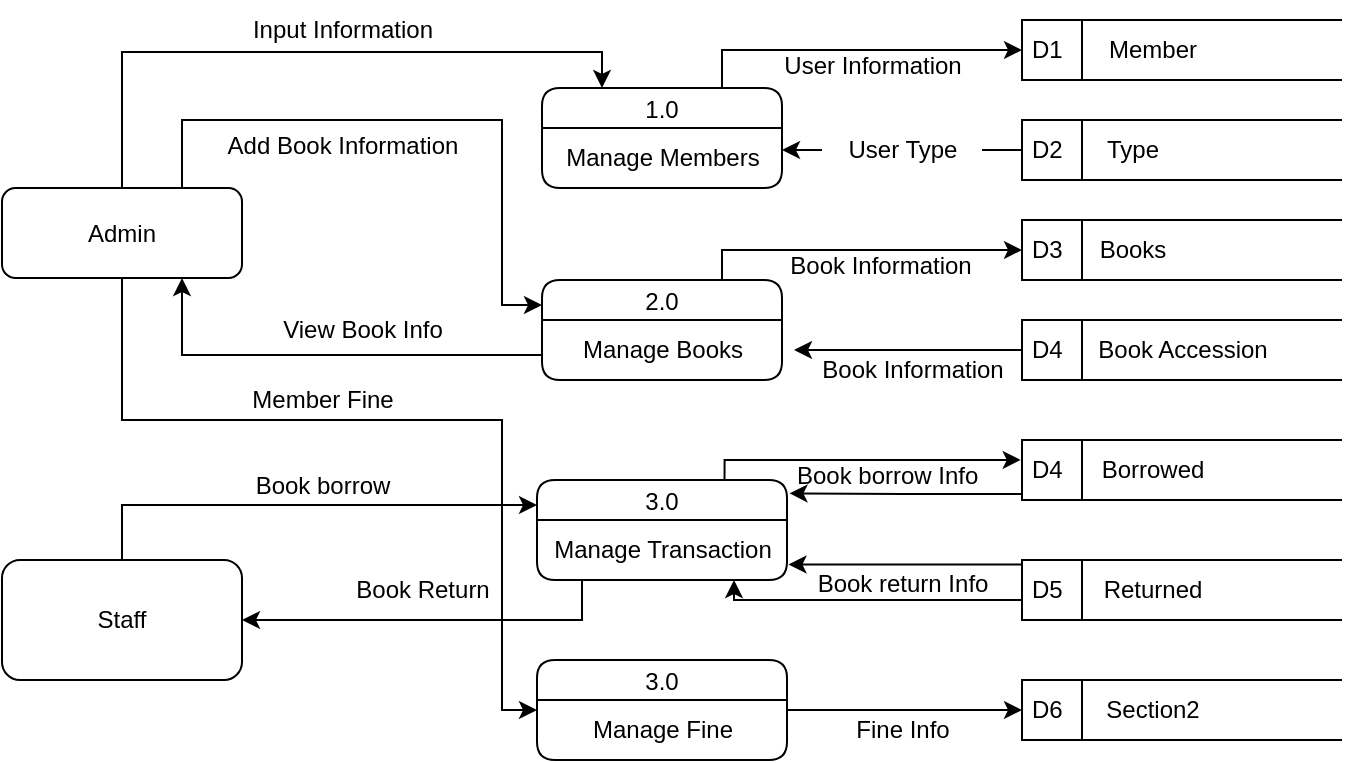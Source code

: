 <mxfile version="22.1.3" type="github">
  <diagram name="Page-1" id="CFHb4FXrexWo8pa2X_ir">
    <mxGraphModel dx="838" dy="446" grid="1" gridSize="10" guides="1" tooltips="1" connect="1" arrows="1" fold="1" page="1" pageScale="1" pageWidth="850" pageHeight="1100" math="0" shadow="0">
      <root>
        <mxCell id="0" />
        <mxCell id="1" parent="0" />
        <mxCell id="7Qbx5zO968uQRB1o4zv0-1" value="D1" style="html=1;dashed=0;whiteSpace=wrap;shape=mxgraph.dfd.dataStoreID;align=left;spacingLeft=3;points=[[0,0],[0.5,0],[1,0],[0,0.5],[1,0.5],[0,1],[0.5,1],[1,1]];" parent="1" vertex="1">
          <mxGeometry x="600" y="80" width="160" height="30" as="geometry" />
        </mxCell>
        <mxCell id="7Qbx5zO968uQRB1o4zv0-2" value="D2" style="html=1;dashed=0;whiteSpace=wrap;shape=mxgraph.dfd.dataStoreID;align=left;spacingLeft=3;points=[[0,0],[0.5,0],[1,0],[0,0.5],[1,0.5],[0,1],[0.5,1],[1,1]];" parent="1" vertex="1">
          <mxGeometry x="600" y="130" width="160" height="30" as="geometry" />
        </mxCell>
        <mxCell id="0t3XXNThO6eyCNNqy7yt-6" style="edgeStyle=orthogonalEdgeStyle;rounded=0;orthogonalLoop=1;jettySize=auto;html=1;exitX=0.75;exitY=0;exitDx=0;exitDy=0;" parent="1" source="7Qbx5zO968uQRB1o4zv0-12" target="7Qbx5zO968uQRB1o4zv0-1" edge="1">
          <mxGeometry relative="1" as="geometry">
            <Array as="points">
              <mxPoint x="450" y="95" />
            </Array>
          </mxGeometry>
        </mxCell>
        <mxCell id="7Qbx5zO968uQRB1o4zv0-12" value="1.0" style="swimlane;fontStyle=0;childLayout=stackLayout;horizontal=1;startSize=20;fillColor=#ffffff;horizontalStack=0;resizeParent=1;resizeParentMax=0;resizeLast=0;collapsible=0;marginBottom=0;swimlaneFillColor=#ffffff;rounded=1;" parent="1" vertex="1">
          <mxGeometry x="360" y="114" width="120" height="50" as="geometry" />
        </mxCell>
        <mxCell id="7Qbx5zO968uQRB1o4zv0-13" value="Manage Members" style="text;html=1;align=center;verticalAlign=middle;resizable=0;points=[];autosize=1;strokeColor=none;fillColor=none;" parent="7Qbx5zO968uQRB1o4zv0-12" vertex="1">
          <mxGeometry y="20" width="120" height="30" as="geometry" />
        </mxCell>
        <mxCell id="0t3XXNThO6eyCNNqy7yt-2" style="edgeStyle=orthogonalEdgeStyle;rounded=0;orthogonalLoop=1;jettySize=auto;html=1;exitX=0.75;exitY=0;exitDx=0;exitDy=0;entryX=0.25;entryY=0;entryDx=0;entryDy=0;" parent="1" source="0t3XXNThO6eyCNNqy7yt-1" target="7Qbx5zO968uQRB1o4zv0-12" edge="1">
          <mxGeometry relative="1" as="geometry">
            <Array as="points">
              <mxPoint x="150" y="164" />
              <mxPoint x="150" y="96" />
              <mxPoint x="390" y="96" />
            </Array>
          </mxGeometry>
        </mxCell>
        <mxCell id="g6BLfkCydCbi50HQdRzW-6" style="edgeStyle=orthogonalEdgeStyle;rounded=0;orthogonalLoop=1;jettySize=auto;html=1;exitX=0.75;exitY=0;exitDx=0;exitDy=0;entryX=0;entryY=0.25;entryDx=0;entryDy=0;" edge="1" parent="1" source="0t3XXNThO6eyCNNqy7yt-1" target="g6BLfkCydCbi50HQdRzW-2">
          <mxGeometry relative="1" as="geometry">
            <Array as="points">
              <mxPoint x="180" y="130" />
              <mxPoint x="340" y="130" />
              <mxPoint x="340" y="223" />
            </Array>
          </mxGeometry>
        </mxCell>
        <mxCell id="g6BLfkCydCbi50HQdRzW-37" style="edgeStyle=orthogonalEdgeStyle;rounded=0;orthogonalLoop=1;jettySize=auto;html=1;exitX=0.5;exitY=1;exitDx=0;exitDy=0;entryX=0;entryY=0.5;entryDx=0;entryDy=0;" edge="1" parent="1" source="0t3XXNThO6eyCNNqy7yt-1" target="g6BLfkCydCbi50HQdRzW-34">
          <mxGeometry relative="1" as="geometry">
            <Array as="points">
              <mxPoint x="150" y="280" />
              <mxPoint x="340" y="280" />
              <mxPoint x="340" y="425" />
            </Array>
          </mxGeometry>
        </mxCell>
        <mxCell id="0t3XXNThO6eyCNNqy7yt-1" value="Admin" style="rounded=1;whiteSpace=wrap;html=1;" parent="1" vertex="1">
          <mxGeometry x="90" y="164" width="120" height="45" as="geometry" />
        </mxCell>
        <mxCell id="0t3XXNThO6eyCNNqy7yt-10" value="Input Information" style="text;html=1;align=center;verticalAlign=middle;resizable=0;points=[];autosize=1;strokeColor=none;fillColor=none;" parent="1" vertex="1">
          <mxGeometry x="205" y="70" width="110" height="30" as="geometry" />
        </mxCell>
        <mxCell id="0t3XXNThO6eyCNNqy7yt-12" value="User Information" style="text;html=1;align=center;verticalAlign=middle;resizable=0;points=[];autosize=1;strokeColor=none;fillColor=none;" parent="1" vertex="1">
          <mxGeometry x="470" y="88" width="110" height="30" as="geometry" />
        </mxCell>
        <mxCell id="0t3XXNThO6eyCNNqy7yt-13" value="Member" style="text;html=1;align=center;verticalAlign=middle;resizable=0;points=[];autosize=1;strokeColor=none;fillColor=none;" parent="1" vertex="1">
          <mxGeometry x="630" y="80" width="70" height="30" as="geometry" />
        </mxCell>
        <mxCell id="0t3XXNThO6eyCNNqy7yt-14" style="edgeStyle=orthogonalEdgeStyle;rounded=0;orthogonalLoop=1;jettySize=auto;html=1;exitX=0;exitY=0.5;exitDx=0;exitDy=0;endArrow=classic;endFill=1;startArrow=none;startFill=0;" parent="1" source="0t3XXNThO6eyCNNqy7yt-17" edge="1">
          <mxGeometry relative="1" as="geometry">
            <mxPoint x="480" y="145" as="targetPoint" />
          </mxGeometry>
        </mxCell>
        <mxCell id="0t3XXNThO6eyCNNqy7yt-18" value="" style="edgeStyle=orthogonalEdgeStyle;rounded=0;orthogonalLoop=1;jettySize=auto;html=1;exitX=0;exitY=0.5;exitDx=0;exitDy=0;endArrow=none;endFill=0;" parent="1" source="7Qbx5zO968uQRB1o4zv0-2" edge="1">
          <mxGeometry relative="1" as="geometry">
            <mxPoint x="600" y="145" as="sourcePoint" />
            <mxPoint x="580" y="145" as="targetPoint" />
          </mxGeometry>
        </mxCell>
        <mxCell id="0t3XXNThO6eyCNNqy7yt-17" value="User Type" style="text;html=1;align=center;verticalAlign=middle;resizable=0;points=[];autosize=1;strokeColor=none;fillColor=none;" parent="1" vertex="1">
          <mxGeometry x="500" y="130" width="80" height="30" as="geometry" />
        </mxCell>
        <mxCell id="0t3XXNThO6eyCNNqy7yt-19" value="Type" style="text;html=1;align=center;verticalAlign=middle;resizable=0;points=[];autosize=1;strokeColor=none;fillColor=none;" parent="1" vertex="1">
          <mxGeometry x="630" y="130" width="50" height="30" as="geometry" />
        </mxCell>
        <mxCell id="g6BLfkCydCbi50HQdRzW-11" style="edgeStyle=orthogonalEdgeStyle;rounded=0;orthogonalLoop=1;jettySize=auto;html=1;exitX=0.75;exitY=0;exitDx=0;exitDy=0;entryX=0;entryY=0.5;entryDx=0;entryDy=0;" edge="1" parent="1" source="g6BLfkCydCbi50HQdRzW-2" target="g6BLfkCydCbi50HQdRzW-9">
          <mxGeometry relative="1" as="geometry">
            <Array as="points">
              <mxPoint x="450" y="195" />
            </Array>
          </mxGeometry>
        </mxCell>
        <mxCell id="g6BLfkCydCbi50HQdRzW-17" style="edgeStyle=orthogonalEdgeStyle;rounded=0;orthogonalLoop=1;jettySize=auto;html=1;exitX=0;exitY=0.75;exitDx=0;exitDy=0;entryX=0.75;entryY=1;entryDx=0;entryDy=0;" edge="1" parent="1" source="g6BLfkCydCbi50HQdRzW-2" target="0t3XXNThO6eyCNNqy7yt-1">
          <mxGeometry relative="1" as="geometry" />
        </mxCell>
        <mxCell id="g6BLfkCydCbi50HQdRzW-2" value="2.0" style="swimlane;fontStyle=0;childLayout=stackLayout;horizontal=1;startSize=20;fillColor=#ffffff;horizontalStack=0;resizeParent=1;resizeParentMax=0;resizeLast=0;collapsible=0;marginBottom=0;swimlaneFillColor=#ffffff;rounded=1;" vertex="1" parent="1">
          <mxGeometry x="360" y="210" width="120" height="50" as="geometry" />
        </mxCell>
        <mxCell id="g6BLfkCydCbi50HQdRzW-3" value="Manage Books" style="text;html=1;align=center;verticalAlign=middle;resizable=0;points=[];autosize=1;strokeColor=none;fillColor=none;" vertex="1" parent="g6BLfkCydCbi50HQdRzW-2">
          <mxGeometry y="20" width="120" height="30" as="geometry" />
        </mxCell>
        <mxCell id="g6BLfkCydCbi50HQdRzW-27" style="edgeStyle=orthogonalEdgeStyle;rounded=0;orthogonalLoop=1;jettySize=auto;html=1;exitX=0.75;exitY=0;exitDx=0;exitDy=0;entryX=-0.004;entryY=0.333;entryDx=0;entryDy=0;entryPerimeter=0;" edge="1" parent="1" source="g6BLfkCydCbi50HQdRzW-4" target="g6BLfkCydCbi50HQdRzW-20">
          <mxGeometry relative="1" as="geometry">
            <Array as="points">
              <mxPoint x="451" y="300" />
            </Array>
          </mxGeometry>
        </mxCell>
        <mxCell id="g6BLfkCydCbi50HQdRzW-4" value="3.0" style="swimlane;fontStyle=0;childLayout=stackLayout;horizontal=1;startSize=20;fillColor=#ffffff;horizontalStack=0;resizeParent=1;resizeParentMax=0;resizeLast=0;collapsible=0;marginBottom=0;swimlaneFillColor=#ffffff;rounded=1;" vertex="1" parent="1">
          <mxGeometry x="357.5" y="310" width="125" height="50" as="geometry" />
        </mxCell>
        <mxCell id="g6BLfkCydCbi50HQdRzW-5" value="Manage Transaction" style="text;html=1;align=center;verticalAlign=middle;resizable=0;points=[];autosize=1;strokeColor=none;fillColor=none;" vertex="1" parent="g6BLfkCydCbi50HQdRzW-4">
          <mxGeometry y="20" width="125" height="30" as="geometry" />
        </mxCell>
        <mxCell id="g6BLfkCydCbi50HQdRzW-7" value="Add Book Information" style="text;html=1;align=center;verticalAlign=middle;resizable=0;points=[];autosize=1;strokeColor=none;fillColor=none;" vertex="1" parent="1">
          <mxGeometry x="190" y="128" width="140" height="30" as="geometry" />
        </mxCell>
        <mxCell id="g6BLfkCydCbi50HQdRzW-9" value="D3" style="html=1;dashed=0;whiteSpace=wrap;shape=mxgraph.dfd.dataStoreID;align=left;spacingLeft=3;points=[[0,0],[0.5,0],[1,0],[0,0.5],[1,0.5],[0,1],[0.5,1],[1,1]];" vertex="1" parent="1">
          <mxGeometry x="600" y="180" width="160" height="30" as="geometry" />
        </mxCell>
        <mxCell id="g6BLfkCydCbi50HQdRzW-10" value="Books" style="text;html=1;align=center;verticalAlign=middle;resizable=0;points=[];autosize=1;strokeColor=none;fillColor=none;" vertex="1" parent="1">
          <mxGeometry x="625" y="180" width="60" height="30" as="geometry" />
        </mxCell>
        <mxCell id="g6BLfkCydCbi50HQdRzW-12" value="Book Information" style="text;html=1;align=center;verticalAlign=middle;resizable=0;points=[];autosize=1;strokeColor=none;fillColor=none;" vertex="1" parent="1">
          <mxGeometry x="474" y="188" width="110" height="30" as="geometry" />
        </mxCell>
        <mxCell id="g6BLfkCydCbi50HQdRzW-13" value="D4" style="html=1;dashed=0;whiteSpace=wrap;shape=mxgraph.dfd.dataStoreID;align=left;spacingLeft=3;points=[[0,0],[0.5,0],[1,0],[0,0.5],[1,0.5],[0,1],[0.5,1],[1,1]];" vertex="1" parent="1">
          <mxGeometry x="600" y="230" width="160" height="30" as="geometry" />
        </mxCell>
        <mxCell id="g6BLfkCydCbi50HQdRzW-14" value="Book Accession" style="text;html=1;align=center;verticalAlign=middle;resizable=0;points=[];autosize=1;strokeColor=none;fillColor=none;" vertex="1" parent="1">
          <mxGeometry x="625" y="230" width="110" height="30" as="geometry" />
        </mxCell>
        <mxCell id="g6BLfkCydCbi50HQdRzW-15" style="edgeStyle=orthogonalEdgeStyle;rounded=0;orthogonalLoop=1;jettySize=auto;html=1;exitX=0;exitY=0.5;exitDx=0;exitDy=0;entryX=1.05;entryY=0.5;entryDx=0;entryDy=0;entryPerimeter=0;" edge="1" parent="1" source="g6BLfkCydCbi50HQdRzW-13" target="g6BLfkCydCbi50HQdRzW-3">
          <mxGeometry relative="1" as="geometry" />
        </mxCell>
        <mxCell id="g6BLfkCydCbi50HQdRzW-16" value="Book Information" style="text;html=1;align=center;verticalAlign=middle;resizable=0;points=[];autosize=1;strokeColor=none;fillColor=none;" vertex="1" parent="1">
          <mxGeometry x="490" y="240" width="110" height="30" as="geometry" />
        </mxCell>
        <mxCell id="g6BLfkCydCbi50HQdRzW-18" value="View Book Info" style="text;html=1;align=center;verticalAlign=middle;resizable=0;points=[];autosize=1;strokeColor=none;fillColor=none;" vertex="1" parent="1">
          <mxGeometry x="220" y="220" width="100" height="30" as="geometry" />
        </mxCell>
        <mxCell id="g6BLfkCydCbi50HQdRzW-20" value="D4" style="html=1;dashed=0;whiteSpace=wrap;shape=mxgraph.dfd.dataStoreID;align=left;spacingLeft=3;points=[[0,0],[0.5,0],[1,0],[0,0.5],[1,0.5],[0,1],[0.5,1],[1,1]];" vertex="1" parent="1">
          <mxGeometry x="600" y="290" width="160" height="30" as="geometry" />
        </mxCell>
        <mxCell id="g6BLfkCydCbi50HQdRzW-21" value="D5" style="html=1;dashed=0;whiteSpace=wrap;shape=mxgraph.dfd.dataStoreID;align=left;spacingLeft=3;points=[[0,0],[0.5,0],[1,0],[0,0.5],[1,0.5],[0,1],[0.5,1],[1,1]];" vertex="1" parent="1">
          <mxGeometry x="600" y="350" width="160" height="30" as="geometry" />
        </mxCell>
        <mxCell id="g6BLfkCydCbi50HQdRzW-22" value="D6" style="html=1;dashed=0;whiteSpace=wrap;shape=mxgraph.dfd.dataStoreID;align=left;spacingLeft=3;points=[[0,0],[0.5,0],[1,0],[0,0.5],[1,0.5],[0,1],[0.5,1],[1,1]];" vertex="1" parent="1">
          <mxGeometry x="600" y="410" width="160" height="30" as="geometry" />
        </mxCell>
        <mxCell id="g6BLfkCydCbi50HQdRzW-23" value="Borrowed" style="text;html=1;align=center;verticalAlign=middle;resizable=0;points=[];autosize=1;strokeColor=none;fillColor=none;" vertex="1" parent="1">
          <mxGeometry x="630" y="290" width="70" height="30" as="geometry" />
        </mxCell>
        <mxCell id="g6BLfkCydCbi50HQdRzW-24" value="Returned" style="text;html=1;align=center;verticalAlign=middle;resizable=0;points=[];autosize=1;strokeColor=none;fillColor=none;" vertex="1" parent="1">
          <mxGeometry x="630" y="350" width="70" height="30" as="geometry" />
        </mxCell>
        <mxCell id="g6BLfkCydCbi50HQdRzW-26" style="edgeStyle=orthogonalEdgeStyle;rounded=0;orthogonalLoop=1;jettySize=auto;html=1;exitX=0.75;exitY=0;exitDx=0;exitDy=0;entryX=0;entryY=0.25;entryDx=0;entryDy=0;strokeColor=#000000;" edge="1" parent="1" source="g6BLfkCydCbi50HQdRzW-25" target="g6BLfkCydCbi50HQdRzW-4">
          <mxGeometry relative="1" as="geometry">
            <Array as="points">
              <mxPoint x="150" y="350" />
              <mxPoint x="150" y="323" />
            </Array>
          </mxGeometry>
        </mxCell>
        <mxCell id="g6BLfkCydCbi50HQdRzW-25" value="Staff" style="rounded=1;whiteSpace=wrap;html=1;" vertex="1" parent="1">
          <mxGeometry x="90" y="350" width="120" height="60" as="geometry" />
        </mxCell>
        <mxCell id="g6BLfkCydCbi50HQdRzW-28" value="Book borrow Info&amp;nbsp;" style="text;html=1;align=center;verticalAlign=middle;resizable=0;points=[];autosize=1;strokeColor=none;fillColor=none;" vertex="1" parent="1">
          <mxGeometry x="474" y="293" width="120" height="30" as="geometry" />
        </mxCell>
        <mxCell id="g6BLfkCydCbi50HQdRzW-29" value="Book borrow" style="text;html=1;align=center;verticalAlign=middle;resizable=0;points=[];autosize=1;strokeColor=none;fillColor=none;" vertex="1" parent="1">
          <mxGeometry x="205" y="298" width="90" height="30" as="geometry" />
        </mxCell>
        <mxCell id="g6BLfkCydCbi50HQdRzW-30" style="edgeStyle=orthogonalEdgeStyle;rounded=0;orthogonalLoop=1;jettySize=auto;html=1;exitX=0;exitY=0.5;exitDx=0;exitDy=0;entryX=0.788;entryY=1;entryDx=0;entryDy=0;entryPerimeter=0;" edge="1" parent="1" source="g6BLfkCydCbi50HQdRzW-21" target="g6BLfkCydCbi50HQdRzW-5">
          <mxGeometry relative="1" as="geometry">
            <Array as="points">
              <mxPoint x="600" y="370" />
              <mxPoint x="456" y="370" />
            </Array>
          </mxGeometry>
        </mxCell>
        <mxCell id="g6BLfkCydCbi50HQdRzW-31" value="Book return Info" style="text;html=1;align=center;verticalAlign=middle;resizable=0;points=[];autosize=1;strokeColor=none;fillColor=none;" vertex="1" parent="1">
          <mxGeometry x="485" y="347" width="110" height="30" as="geometry" />
        </mxCell>
        <mxCell id="g6BLfkCydCbi50HQdRzW-32" style="edgeStyle=orthogonalEdgeStyle;rounded=0;orthogonalLoop=1;jettySize=auto;html=1;entryX=1;entryY=0.5;entryDx=0;entryDy=0;" edge="1" parent="1" source="g6BLfkCydCbi50HQdRzW-5" target="g6BLfkCydCbi50HQdRzW-25">
          <mxGeometry relative="1" as="geometry">
            <Array as="points">
              <mxPoint x="380" y="380" />
            </Array>
          </mxGeometry>
        </mxCell>
        <mxCell id="g6BLfkCydCbi50HQdRzW-33" value="Book Return" style="text;html=1;align=center;verticalAlign=middle;resizable=0;points=[];autosize=1;strokeColor=none;fillColor=none;" vertex="1" parent="1">
          <mxGeometry x="255" y="350" width="90" height="30" as="geometry" />
        </mxCell>
        <mxCell id="g6BLfkCydCbi50HQdRzW-39" style="edgeStyle=orthogonalEdgeStyle;rounded=0;orthogonalLoop=1;jettySize=auto;html=1;exitX=1;exitY=0.25;exitDx=0;exitDy=0;entryX=0;entryY=0.5;entryDx=0;entryDy=0;" edge="1" parent="1" source="g6BLfkCydCbi50HQdRzW-34" target="g6BLfkCydCbi50HQdRzW-22">
          <mxGeometry relative="1" as="geometry">
            <Array as="points">
              <mxPoint x="483" y="425" />
            </Array>
          </mxGeometry>
        </mxCell>
        <mxCell id="g6BLfkCydCbi50HQdRzW-34" value="3.0" style="swimlane;fontStyle=0;childLayout=stackLayout;horizontal=1;startSize=20;fillColor=#ffffff;horizontalStack=0;resizeParent=1;resizeParentMax=0;resizeLast=0;collapsible=0;marginBottom=0;swimlaneFillColor=#ffffff;rounded=1;" vertex="1" parent="1">
          <mxGeometry x="357.5" y="400" width="125" height="50" as="geometry" />
        </mxCell>
        <mxCell id="g6BLfkCydCbi50HQdRzW-35" value="Manage Fine" style="text;html=1;align=center;verticalAlign=middle;resizable=0;points=[];autosize=1;strokeColor=none;fillColor=none;" vertex="1" parent="g6BLfkCydCbi50HQdRzW-34">
          <mxGeometry y="20" width="125" height="30" as="geometry" />
        </mxCell>
        <mxCell id="g6BLfkCydCbi50HQdRzW-36" value="Section2" style="text;html=1;align=center;verticalAlign=middle;resizable=0;points=[];autosize=1;strokeColor=none;fillColor=none;" vertex="1" parent="1">
          <mxGeometry x="630" y="410" width="70" height="30" as="geometry" />
        </mxCell>
        <mxCell id="g6BLfkCydCbi50HQdRzW-40" value="Member Fine" style="text;html=1;align=center;verticalAlign=middle;resizable=0;points=[];autosize=1;strokeColor=none;fillColor=none;" vertex="1" parent="1">
          <mxGeometry x="205" y="255" width="90" height="30" as="geometry" />
        </mxCell>
        <mxCell id="g6BLfkCydCbi50HQdRzW-42" value="Fine Info" style="text;html=1;align=center;verticalAlign=middle;resizable=0;points=[];autosize=1;strokeColor=none;fillColor=none;" vertex="1" parent="1">
          <mxGeometry x="505" y="420" width="70" height="30" as="geometry" />
        </mxCell>
        <mxCell id="g6BLfkCydCbi50HQdRzW-45" style="edgeStyle=orthogonalEdgeStyle;rounded=0;orthogonalLoop=1;jettySize=auto;html=1;exitX=0;exitY=0.5;exitDx=0;exitDy=0;entryX=1.01;entryY=0.133;entryDx=0;entryDy=0;entryPerimeter=0;" edge="1" parent="1" source="g6BLfkCydCbi50HQdRzW-20" target="g6BLfkCydCbi50HQdRzW-4">
          <mxGeometry relative="1" as="geometry">
            <Array as="points">
              <mxPoint x="600" y="317" />
              <mxPoint x="541" y="317" />
            </Array>
          </mxGeometry>
        </mxCell>
        <mxCell id="g6BLfkCydCbi50HQdRzW-46" style="edgeStyle=orthogonalEdgeStyle;rounded=0;orthogonalLoop=1;jettySize=auto;html=1;exitX=0;exitY=0.5;exitDx=0;exitDy=0;entryX=1.006;entryY=0.741;entryDx=0;entryDy=0;entryPerimeter=0;" edge="1" parent="1" source="g6BLfkCydCbi50HQdRzW-21" target="g6BLfkCydCbi50HQdRzW-5">
          <mxGeometry relative="1" as="geometry">
            <Array as="points">
              <mxPoint x="600" y="352" />
            </Array>
          </mxGeometry>
        </mxCell>
      </root>
    </mxGraphModel>
  </diagram>
</mxfile>
